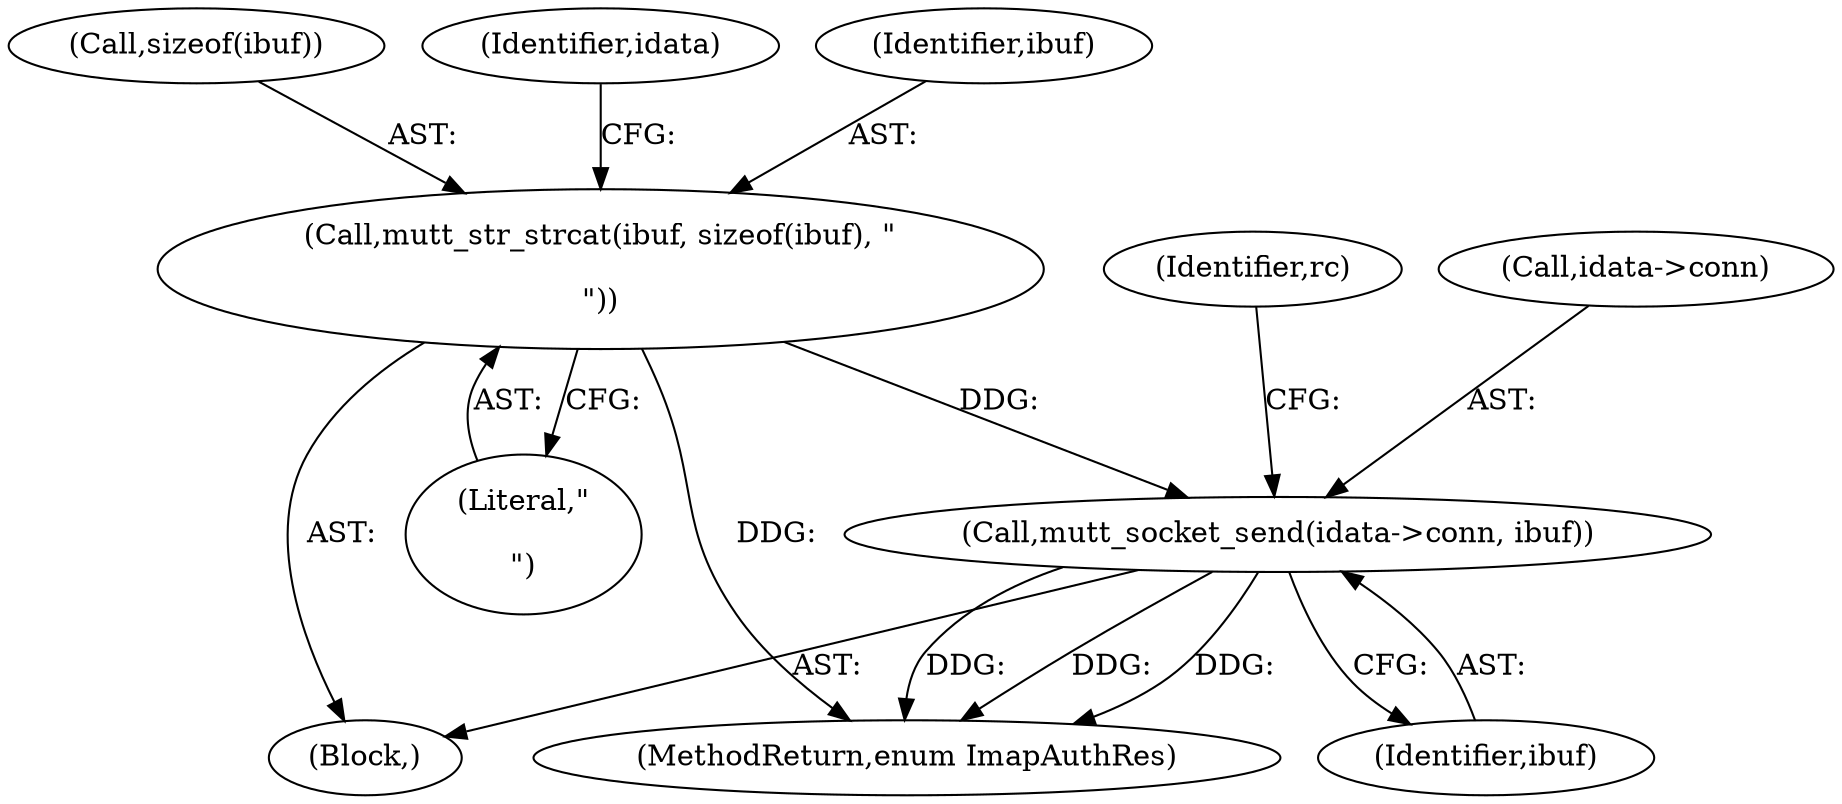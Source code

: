 digraph "0_neomutt_6f163e07ae68654d7ac5268cbb7565f6df79ad85@API" {
"1000242" [label="(Call,mutt_str_strcat(ibuf, sizeof(ibuf), \"\r\n\"))"];
"1000247" [label="(Call,mutt_socket_send(idata->conn, ibuf))"];
"1000247" [label="(Call,mutt_socket_send(idata->conn, ibuf))"];
"1000246" [label="(Literal,\"\r\n\")"];
"1000244" [label="(Call,sizeof(ibuf))"];
"1000249" [label="(Identifier,idata)"];
"1000282" [label="(MethodReturn,enum ImapAuthRes)"];
"1000243" [label="(Identifier,ibuf)"];
"1000254" [label="(Identifier,rc)"];
"1000108" [label="(Block,)"];
"1000242" [label="(Call,mutt_str_strcat(ibuf, sizeof(ibuf), \"\r\n\"))"];
"1000251" [label="(Identifier,ibuf)"];
"1000248" [label="(Call,idata->conn)"];
"1000242" -> "1000108"  [label="AST: "];
"1000242" -> "1000246"  [label="CFG: "];
"1000243" -> "1000242"  [label="AST: "];
"1000244" -> "1000242"  [label="AST: "];
"1000246" -> "1000242"  [label="AST: "];
"1000249" -> "1000242"  [label="CFG: "];
"1000242" -> "1000282"  [label="DDG: "];
"1000242" -> "1000247"  [label="DDG: "];
"1000247" -> "1000108"  [label="AST: "];
"1000247" -> "1000251"  [label="CFG: "];
"1000248" -> "1000247"  [label="AST: "];
"1000251" -> "1000247"  [label="AST: "];
"1000254" -> "1000247"  [label="CFG: "];
"1000247" -> "1000282"  [label="DDG: "];
"1000247" -> "1000282"  [label="DDG: "];
"1000247" -> "1000282"  [label="DDG: "];
}

